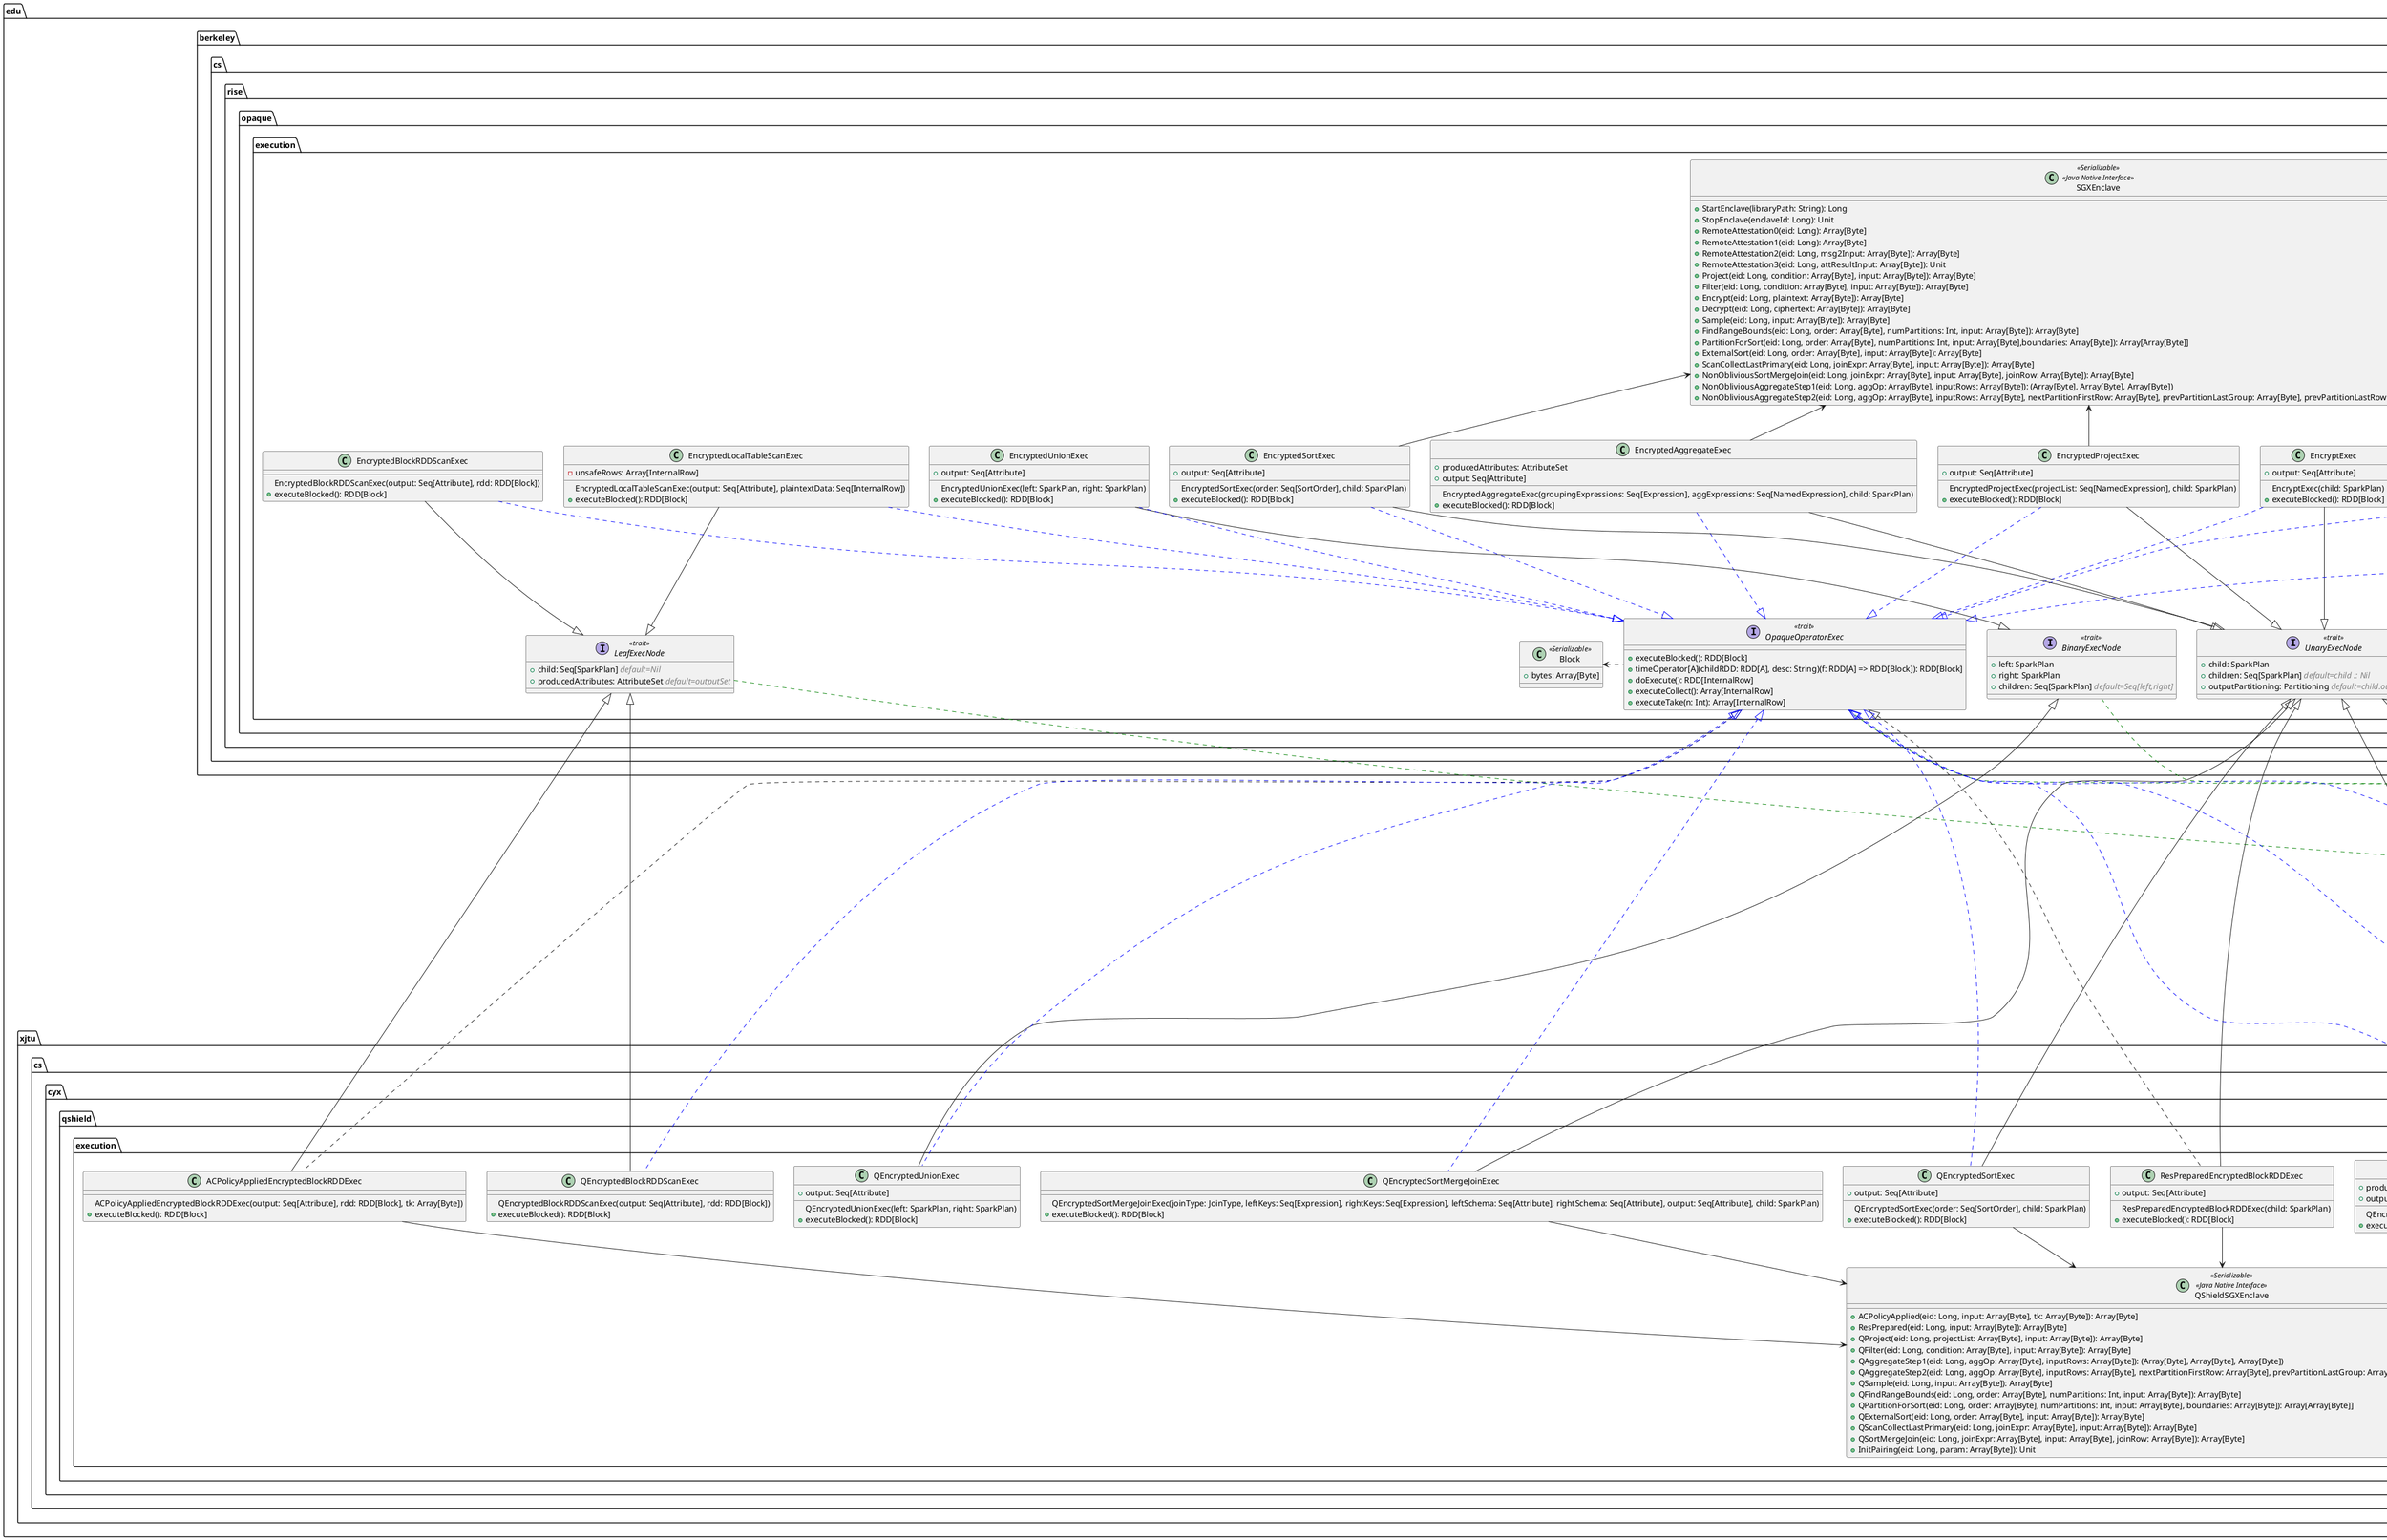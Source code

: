 @startuml

namespace org.apache.spark.sql.execution{
  abstract class SparkPlan
}

namespace edu.berkeley.cs.rise.opaque{
  namespace execution{
    interface LeafExecNode <<trait>>{
      +child: Seq[SparkPlan] <i><color:grey>default=Nil</color></i>
      +producedAttributes: AttributeSet <i><color:grey>default=outputSet</color></i>
    }
    interface UnaryExecNode <<trait>>{
      +child: SparkPlan
      +children: Seq[SparkPlan] <i><color:grey>default=child :: Nil</color></i>
      +outputPartitioning: Partitioning <i><color:grey>default=child.outputPartitioning</color></i>
    }
    interface BinaryExecNode <<trait>>{
      +left: SparkPlan
      +right: SparkPlan
      +children: Seq[SparkPlan] <i><color:grey>default=Seq[left,right]</color></i>
    }
    interface OpaqueOperatorExec <<trait>>{
      +executeBlocked(): RDD[Block]
      +timeOperator[A](childRDD: RDD[A], desc: String)(f: RDD[A] => RDD[Block]): RDD[Block]
      +doExecute(): RDD[InternalRow]
      +executeCollect(): Array[InternalRow]
      +executeTake(n: Int): Array[InternalRow]
    }
    class Block <<Serializable>>{
      +bytes: Array[Byte]
    }
    class EncryptedLocalTableScanExec{
      -unsafeRows: Array[InternalRow]
      EncryptedLocalTableScanExec(output: Seq[Attribute], plaintextData: Seq[InternalRow])
      +executeBlocked(): RDD[Block]
    }
    class EncryptExec{
      +output: Seq[Attribute]
      EncryptExec(child: SparkPlan)
      +executeBlocked(): RDD[Block]
    }
    class EncryptedBlockRDDScanExec{
      EncryptedBlockRDDScanExec(output: Seq[Attribute], rdd: RDD[Block])
      +executeBlocked(): RDD[Block]
    }
    class EncryptedProjectExec{
      +output: Seq[Attribute]
      EncryptedProjectExec(projectList: Seq[NamedExpression], child: SparkPlan)
      +executeBlocked(): RDD[Block]
    }
    class EncryptedFilterExec{
      +output: Seq[Attribute]
      EncryptedFilterExec(condition: Expression, child: SparkPlan)
      +executeBlocked(): RDD[Block]
    }
    class EncryptedAggregateExec{
      +producedAttributes: AttributeSet
      +output: Seq[Attribute]
      EncryptedAggregateExec(groupingExpressions: Seq[Expression], aggExpressions: Seq[NamedExpression], child: SparkPlan)
      +executeBlocked(): RDD[Block]
    }
    class EncryptedSortMergeJoinExec{
      EncryptedSortMergeJoinExec(joinType: JoinType, leftKeys: Seq[Expression], rightKeys: Seq[Expression], leftSchema: Seq[Attribute], rightSchema: Seq[Attribute],output: Seq[Attribute], child: SparkPlan)
      +executeBlocked(): RDD[Block]
    }
    class EncryptedUnionExec{
      +output: Seq[Attribute]
      EncryptedUnionExec(left: SparkPlan, right: SparkPlan)
      +executeBlocked(): RDD[Block]
    }
    class EncryptedSortExec{
      +output: Seq[Attribute]
      EncryptedSortExec(order: Seq[SortOrder], child: SparkPlan)
      +executeBlocked(): RDD[Block]
    }
    class SGXEnclave <<Serializable>><<Java Native Interface>>{
      +StartEnclave(libraryPath: String): Long
      +StopEnclave(enclaveId: Long): Unit
      +RemoteAttestation0(eid: Long): Array[Byte]
      +RemoteAttestation1(eid: Long): Array[Byte]
      +RemoteAttestation2(eid: Long, msg2Input: Array[Byte]): Array[Byte]
      +RemoteAttestation3(eid: Long, attResultInput: Array[Byte]): Unit
      +Project(eid: Long, condition: Array[Byte], input: Array[Byte]): Array[Byte]
      +Filter(eid: Long, condition: Array[Byte], input: Array[Byte]): Array[Byte]
      +Encrypt(eid: Long, plaintext: Array[Byte]): Array[Byte]
      +Decrypt(eid: Long, ciphertext: Array[Byte]): Array[Byte]
      +Sample(eid: Long, input: Array[Byte]): Array[Byte]
      +FindRangeBounds(eid: Long, order: Array[Byte], numPartitions: Int, input: Array[Byte]): Array[Byte]
      +PartitionForSort(eid: Long, order: Array[Byte], numPartitions: Int, input: Array[Byte],boundaries: Array[Byte]): Array[Array[Byte]]
      +ExternalSort(eid: Long, order: Array[Byte], input: Array[Byte]): Array[Byte]
      +ScanCollectLastPrimary(eid: Long, joinExpr: Array[Byte], input: Array[Byte]): Array[Byte]
      +NonObliviousSortMergeJoin(eid: Long, joinExpr: Array[Byte], input: Array[Byte], joinRow: Array[Byte]): Array[Byte]
      +NonObliviousAggregateStep1(eid: Long, aggOp: Array[Byte], inputRows: Array[Byte]): (Array[Byte], Array[Byte], Array[Byte])
      +NonObliviousAggregateStep2(eid: Long, aggOp: Array[Byte], inputRows: Array[Byte], nextPartitionFirstRow: Array[Byte], prevPartitionLastGroup: Array[Byte], prevPartitionLastRow: Array[Byte]): Array[Byte]
    }
  }
}

namespace edu.xjtu.cs.cyx.qshield{
  namespace execution{
    class ACPolicyAppliedEncryptedBlockRDDExec{
      ACPolicyAppliedEncryptedBlockRDDExec(output: Seq[Attribute], rdd: RDD[Block], tk: Array[Byte])
      +executeBlocked(): RDD[Block]
    }
    class ResPreparedEncryptedBlockRDDExec{
      ResPreparedEncryptedBlockRDDExec(child: SparkPlan)
      +output: Seq[Attribute]
      +executeBlocked(): RDD[Block]
    }
    class QEncryptedFilterExec{
      QEncryptedFilterExec(condition: Expression, child: SparkPlan)
      +output: Seq[Attribute]
      +executeBlocked(): RDD[Block]
    }
    class QEncryptedProjectExec{
      QEncryptedProjectExec(projectList: Seq[NamedExpression], child: SparkPlan)
      +output: Seq[Attribute]
      +executeBlocked(): RDD[Block]
    }
    class QEncryptedAggregateExec{
      QEncryptedAggregateExec(groupingExpressions: Seq[Expression], aggExpressions: Seq[NamedExpression], child: SparkPlan)
      +producedAttributes: AttributeSet
      +output: Seq[Attribute]
      +executeBlocked(): RDD[Block]
    }
    class QEncryptedSortExec{
      QEncryptedSortExec(order: Seq[SortOrder], child: SparkPlan)
      +output: Seq[Attribute]
      +executeBlocked(): RDD[Block]
    }
    class QEncryptedSortMergeJoinExec{
      QEncryptedSortMergeJoinExec(joinType: JoinType, leftKeys: Seq[Expression], rightKeys: Seq[Expression], leftSchema: Seq[Attribute], rightSchema: Seq[Attribute], output: Seq[Attribute], child: SparkPlan)
      +executeBlocked(): RDD[Block]
    }
    class QEncryptedUnionExec{
      QEncryptedUnionExec(left: SparkPlan, right: SparkPlan)
      +output: Seq[Attribute]
      +executeBlocked(): RDD[Block]
    }
    class QEncryptedBlockRDDScanExec{
      QEncryptedBlockRDDScanExec(output: Seq[Attribute], rdd: RDD[Block])
      +executeBlocked(): RDD[Block]
    }
    class QShieldSGXEnclave <<Serializable>><<Java Native Interface>> {
      +ACPolicyApplied(eid: Long, input: Array[Byte], tk: Array[Byte]): Array[Byte]
      +ResPrepared(eid: Long, input: Array[Byte]): Array[Byte]
      +QProject(eid: Long, projectList: Array[Byte], input: Array[Byte]): Array[Byte]
      +QFilter(eid: Long, condition: Array[Byte], input: Array[Byte]): Array[Byte]
      +QAggregateStep1(eid: Long, aggOp: Array[Byte], inputRows: Array[Byte]): (Array[Byte], Array[Byte], Array[Byte])
      +QAggregateStep2(eid: Long, aggOp: Array[Byte], inputRows: Array[Byte], nextPartitionFirstRow: Array[Byte], prevPartitionLastGroup: Array[Byte], prevPartitionLastRow: Array[Byte]): Array[Byte]
      +QSample(eid: Long, input: Array[Byte]): Array[Byte]
      +QFindRangeBounds(eid: Long, order: Array[Byte], numPartitions: Int, input: Array[Byte]): Array[Byte]
      +QPartitionForSort(eid: Long, order: Array[Byte], numPartitions: Int, input: Array[Byte], boundaries: Array[Byte]): Array[Array[Byte]]
      +QExternalSort(eid: Long, order: Array[Byte], input: Array[Byte]): Array[Byte]
      +QScanCollectLastPrimary(eid: Long, joinExpr: Array[Byte], input: Array[Byte]): Array[Byte]
      +QSortMergeJoin(eid: Long, joinExpr: Array[Byte], input: Array[Byte], joinRow: Array[Byte]): Array[Byte]
      +InitPairing(eid: Long, param: Array[Byte]): Unit
    }
  }
}

org.apache.spark.sql.execution.SparkPlan <|.[#green]u. edu.berkeley.cs.rise.opaque.execution.LeafExecNode
org.apache.spark.sql.execution.SparkPlan <|.[#green]u. edu.berkeley.cs.rise.opaque.execution.UnaryExecNode
org.apache.spark.sql.execution.SparkPlan <|.[#green]u. edu.berkeley.cs.rise.opaque.execution.BinaryExecNode
org.apache.spark.sql.execution.SparkPlan <|.[#green]u. edu.berkeley.cs.rise.opaque.execution.OpaqueOperatorExec

edu.berkeley.cs.rise.opaque.execution.OpaqueOperatorExec .left.> edu.berkeley.cs.rise.opaque.execution.Block

edu.berkeley.cs.rise.opaque.execution.EncryptedLocalTableScanExec ----|> edu.berkeley.cs.rise.opaque.execution.LeafExecNode
edu.berkeley.cs.rise.opaque.execution.EncryptedLocalTableScanExec ...[#blue].|> edu.berkeley.cs.rise.opaque.execution.OpaqueOperatorExec
edu.berkeley.cs.rise.opaque.execution.EncryptExec ----|> edu.berkeley.cs.rise.opaque.execution.UnaryExecNode
edu.berkeley.cs.rise.opaque.execution.EncryptExec ...[#blue].|> edu.berkeley.cs.rise.opaque.execution.OpaqueOperatorExec
edu.berkeley.cs.rise.opaque.execution.EncryptedBlockRDDScanExec ----|> edu.berkeley.cs.rise.opaque.execution.LeafExecNode
edu.berkeley.cs.rise.opaque.execution.EncryptedBlockRDDScanExec ...[#blue].|> edu.berkeley.cs.rise.opaque.execution.OpaqueOperatorExec
edu.berkeley.cs.rise.opaque.execution.EncryptedProjectExec ----|> edu.berkeley.cs.rise.opaque.execution.UnaryExecNode
edu.berkeley.cs.rise.opaque.execution.EncryptedProjectExec ...[#blue].|> edu.berkeley.cs.rise.opaque.execution.OpaqueOperatorExec
edu.berkeley.cs.rise.opaque.execution.EncryptedFilterExec ----|> edu.berkeley.cs.rise.opaque.execution.UnaryExecNode
edu.berkeley.cs.rise.opaque.execution.EncryptedFilterExec ...[#blue].|> edu.berkeley.cs.rise.opaque.execution.OpaqueOperatorExec
edu.berkeley.cs.rise.opaque.execution.EncryptedAggregateExec ----|> edu.berkeley.cs.rise.opaque.execution.UnaryExecNode
edu.berkeley.cs.rise.opaque.execution.EncryptedAggregateExec ...[#blue].|> edu.berkeley.cs.rise.opaque.execution.OpaqueOperatorExec
edu.berkeley.cs.rise.opaque.execution.EncryptedSortMergeJoinExec ----|> edu.berkeley.cs.rise.opaque.execution.UnaryExecNode
edu.berkeley.cs.rise.opaque.execution.EncryptedSortMergeJoinExec ...[#blue].|> edu.berkeley.cs.rise.opaque.execution.OpaqueOperatorExec
edu.berkeley.cs.rise.opaque.execution.EncryptedUnionExec ----|> edu.berkeley.cs.rise.opaque.execution.BinaryExecNode
edu.berkeley.cs.rise.opaque.execution.EncryptedUnionExec ...[#blue].|> edu.berkeley.cs.rise.opaque.execution.OpaqueOperatorExec
edu.berkeley.cs.rise.opaque.execution.EncryptedSortExec ----|> edu.berkeley.cs.rise.opaque.execution.UnaryExecNode
edu.berkeley.cs.rise.opaque.execution.EncryptedSortExec ...[#blue].|> edu.berkeley.cs.rise.opaque.execution.OpaqueOperatorExec

edu.berkeley.cs.rise.opaque.execution.EncryptedSortMergeJoinExec -up-> edu.berkeley.cs.rise.opaque.execution.SGXEnclave
edu.berkeley.cs.rise.opaque.execution.EncryptedAggregateExec -up-> edu.berkeley.cs.rise.opaque.execution.SGXEnclave
edu.berkeley.cs.rise.opaque.execution.EncryptedFilterExec -up-> edu.berkeley.cs.rise.opaque.execution.SGXEnclave
edu.berkeley.cs.rise.opaque.execution.EncryptedProjectExec -up-> edu.berkeley.cs.rise.opaque.execution.SGXEnclave
edu.berkeley.cs.rise.opaque.execution.EncryptedSortExec -up-> edu.berkeley.cs.rise.opaque.execution.SGXEnclave

edu.xjtu.cs.cyx.qshield.execution.ACPolicyAppliedEncryptedBlockRDDExec ---up-|> edu.berkeley.cs.rise.opaque.execution.LeafExecNode
edu.xjtu.cs.cyx.qshield.execution.ACPolicyAppliedEncryptedBlockRDDExec ...up.|> edu.berkeley.cs.rise.opaque.execution.OpaqueOperatorExec
edu.xjtu.cs.cyx.qshield.execution.ResPreparedEncryptedBlockRDDExec ---up-|> edu.berkeley.cs.rise.opaque.execution.UnaryExecNode
edu.xjtu.cs.cyx.qshield.execution.ResPreparedEncryptedBlockRDDExec ...up.|> edu.berkeley.cs.rise.opaque.execution.OpaqueOperatorExec
edu.xjtu.cs.cyx.qshield.execution.QEncryptedFilterExec ---up-|> edu.berkeley.cs.rise.opaque.execution.UnaryExecNode
edu.xjtu.cs.cyx.qshield.execution.QEncryptedFilterExec ...[#blue]u.|> edu.berkeley.cs.rise.opaque.execution.OpaqueOperatorExec
edu.xjtu.cs.cyx.qshield.execution.QEncryptedProjectExec ---up-|> edu.berkeley.cs.rise.opaque.execution.UnaryExecNode
edu.xjtu.cs.cyx.qshield.execution.QEncryptedProjectExec ...[#blue]u.|> edu.berkeley.cs.rise.opaque.execution.OpaqueOperatorExec
edu.xjtu.cs.cyx.qshield.execution.QEncryptedAggregateExec ---up-|> edu.berkeley.cs.rise.opaque.execution.UnaryExecNode
edu.xjtu.cs.cyx.qshield.execution.QEncryptedAggregateExec ...[#blue]u.|> edu.berkeley.cs.rise.opaque.execution.OpaqueOperatorExec
edu.xjtu.cs.cyx.qshield.execution.QEncryptedSortExec ---up-|> edu.berkeley.cs.rise.opaque.execution.UnaryExecNode
edu.xjtu.cs.cyx.qshield.execution.QEncryptedSortExec ...[#blue]u.|> edu.berkeley.cs.rise.opaque.execution.OpaqueOperatorExec
edu.xjtu.cs.cyx.qshield.execution.QEncryptedSortMergeJoinExec ---up-|> edu.berkeley.cs.rise.opaque.execution.UnaryExecNode
edu.xjtu.cs.cyx.qshield.execution.QEncryptedSortMergeJoinExec ...[#blue]u.|> edu.berkeley.cs.rise.opaque.execution.OpaqueOperatorExec
edu.xjtu.cs.cyx.qshield.execution.QEncryptedUnionExec ---up-|> edu.berkeley.cs.rise.opaque.execution.BinaryExecNode
edu.xjtu.cs.cyx.qshield.execution.QEncryptedUnionExec ...[#blue]u.|> edu.berkeley.cs.rise.opaque.execution.OpaqueOperatorExec
edu.xjtu.cs.cyx.qshield.execution.QEncryptedBlockRDDScanExec ---up-|> edu.berkeley.cs.rise.opaque.execution.LeafExecNode
edu.xjtu.cs.cyx.qshield.execution.QEncryptedBlockRDDScanExec ...[#blue]u.|> edu.berkeley.cs.rise.opaque.execution.OpaqueOperatorExec

edu.xjtu.cs.cyx.qshield.execution.ACPolicyAppliedEncryptedBlockRDDExec --> edu.xjtu.cs.cyx.qshield.execution.QShieldSGXEnclave
edu.xjtu.cs.cyx.qshield.execution.ResPreparedEncryptedBlockRDDExec --> edu.xjtu.cs.cyx.qshield.execution.QShieldSGXEnclave
edu.xjtu.cs.cyx.qshield.execution.QEncryptedFilterExec --> edu.xjtu.cs.cyx.qshield.execution.QShieldSGXEnclave
edu.xjtu.cs.cyx.qshield.execution.QEncryptedProjectExec --> edu.xjtu.cs.cyx.qshield.execution.QShieldSGXEnclave
edu.xjtu.cs.cyx.qshield.execution.QEncryptedAggregateExec --> edu.xjtu.cs.cyx.qshield.execution.QShieldSGXEnclave
edu.xjtu.cs.cyx.qshield.execution.QEncryptedSortExec --> edu.xjtu.cs.cyx.qshield.execution.QShieldSGXEnclave
edu.xjtu.cs.cyx.qshield.execution.QEncryptedSortMergeJoinExec --> edu.xjtu.cs.cyx.qshield.execution.QShieldSGXEnclave
@enduml
